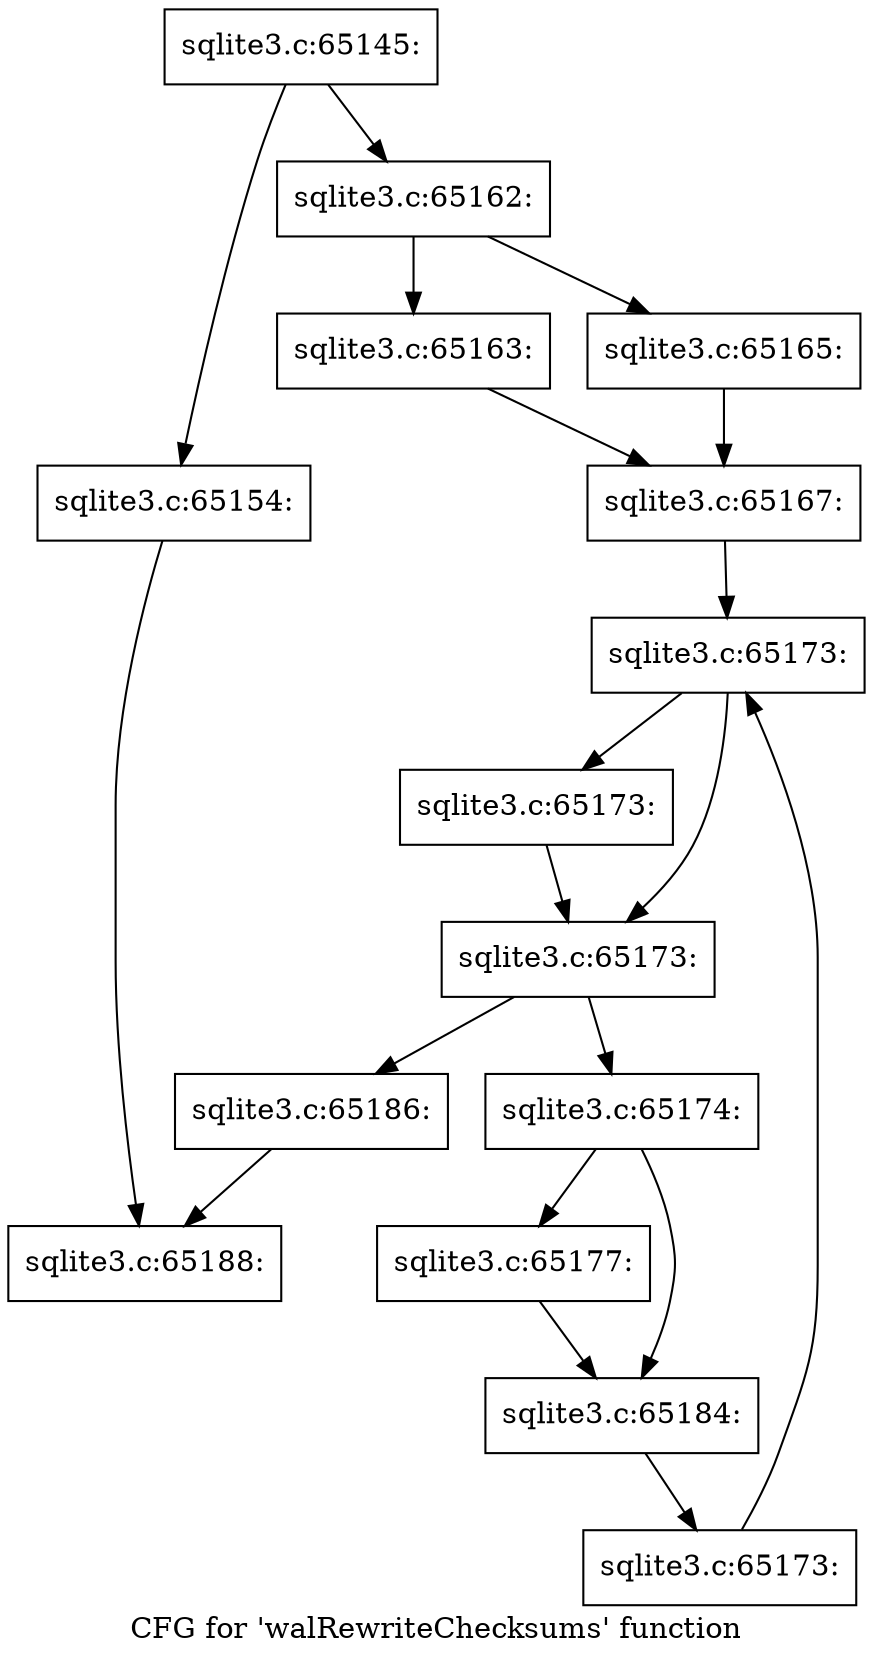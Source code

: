 digraph "CFG for 'walRewriteChecksums' function" {
	label="CFG for 'walRewriteChecksums' function";

	Node0x55c0f74699a0 [shape=record,label="{sqlite3.c:65145:}"];
	Node0x55c0f74699a0 -> Node0x55c0f7470c60;
	Node0x55c0f74699a0 -> Node0x55c0f7470cb0;
	Node0x55c0f7470c60 [shape=record,label="{sqlite3.c:65154:}"];
	Node0x55c0f7470c60 -> Node0x55c0f7469b20;
	Node0x55c0f7470cb0 [shape=record,label="{sqlite3.c:65162:}"];
	Node0x55c0f7470cb0 -> Node0x55c0f74711a0;
	Node0x55c0f7470cb0 -> Node0x55c0f7471240;
	Node0x55c0f74711a0 [shape=record,label="{sqlite3.c:65163:}"];
	Node0x55c0f74711a0 -> Node0x55c0f74711f0;
	Node0x55c0f7471240 [shape=record,label="{sqlite3.c:65165:}"];
	Node0x55c0f7471240 -> Node0x55c0f74711f0;
	Node0x55c0f74711f0 [shape=record,label="{sqlite3.c:65167:}"];
	Node0x55c0f74711f0 -> Node0x55c0f7473a30;
	Node0x55c0f7473a30 [shape=record,label="{sqlite3.c:65173:}"];
	Node0x55c0f7473a30 -> Node0x55c0f7473d20;
	Node0x55c0f7473a30 -> Node0x55c0f7473cd0;
	Node0x55c0f7473d20 [shape=record,label="{sqlite3.c:65173:}"];
	Node0x55c0f7473d20 -> Node0x55c0f7473cd0;
	Node0x55c0f7473cd0 [shape=record,label="{sqlite3.c:65173:}"];
	Node0x55c0f7473cd0 -> Node0x55c0f7473c50;
	Node0x55c0f7473cd0 -> Node0x55c0f74739a0;
	Node0x55c0f7473c50 [shape=record,label="{sqlite3.c:65174:}"];
	Node0x55c0f7473c50 -> Node0x55c0f7475360;
	Node0x55c0f7473c50 -> Node0x55c0f74753b0;
	Node0x55c0f7475360 [shape=record,label="{sqlite3.c:65177:}"];
	Node0x55c0f7475360 -> Node0x55c0f74753b0;
	Node0x55c0f74753b0 [shape=record,label="{sqlite3.c:65184:}"];
	Node0x55c0f74753b0 -> Node0x55c0f7473bc0;
	Node0x55c0f7473bc0 [shape=record,label="{sqlite3.c:65173:}"];
	Node0x55c0f7473bc0 -> Node0x55c0f7473a30;
	Node0x55c0f74739a0 [shape=record,label="{sqlite3.c:65186:}"];
	Node0x55c0f74739a0 -> Node0x55c0f7469b20;
	Node0x55c0f7469b20 [shape=record,label="{sqlite3.c:65188:}"];
}
